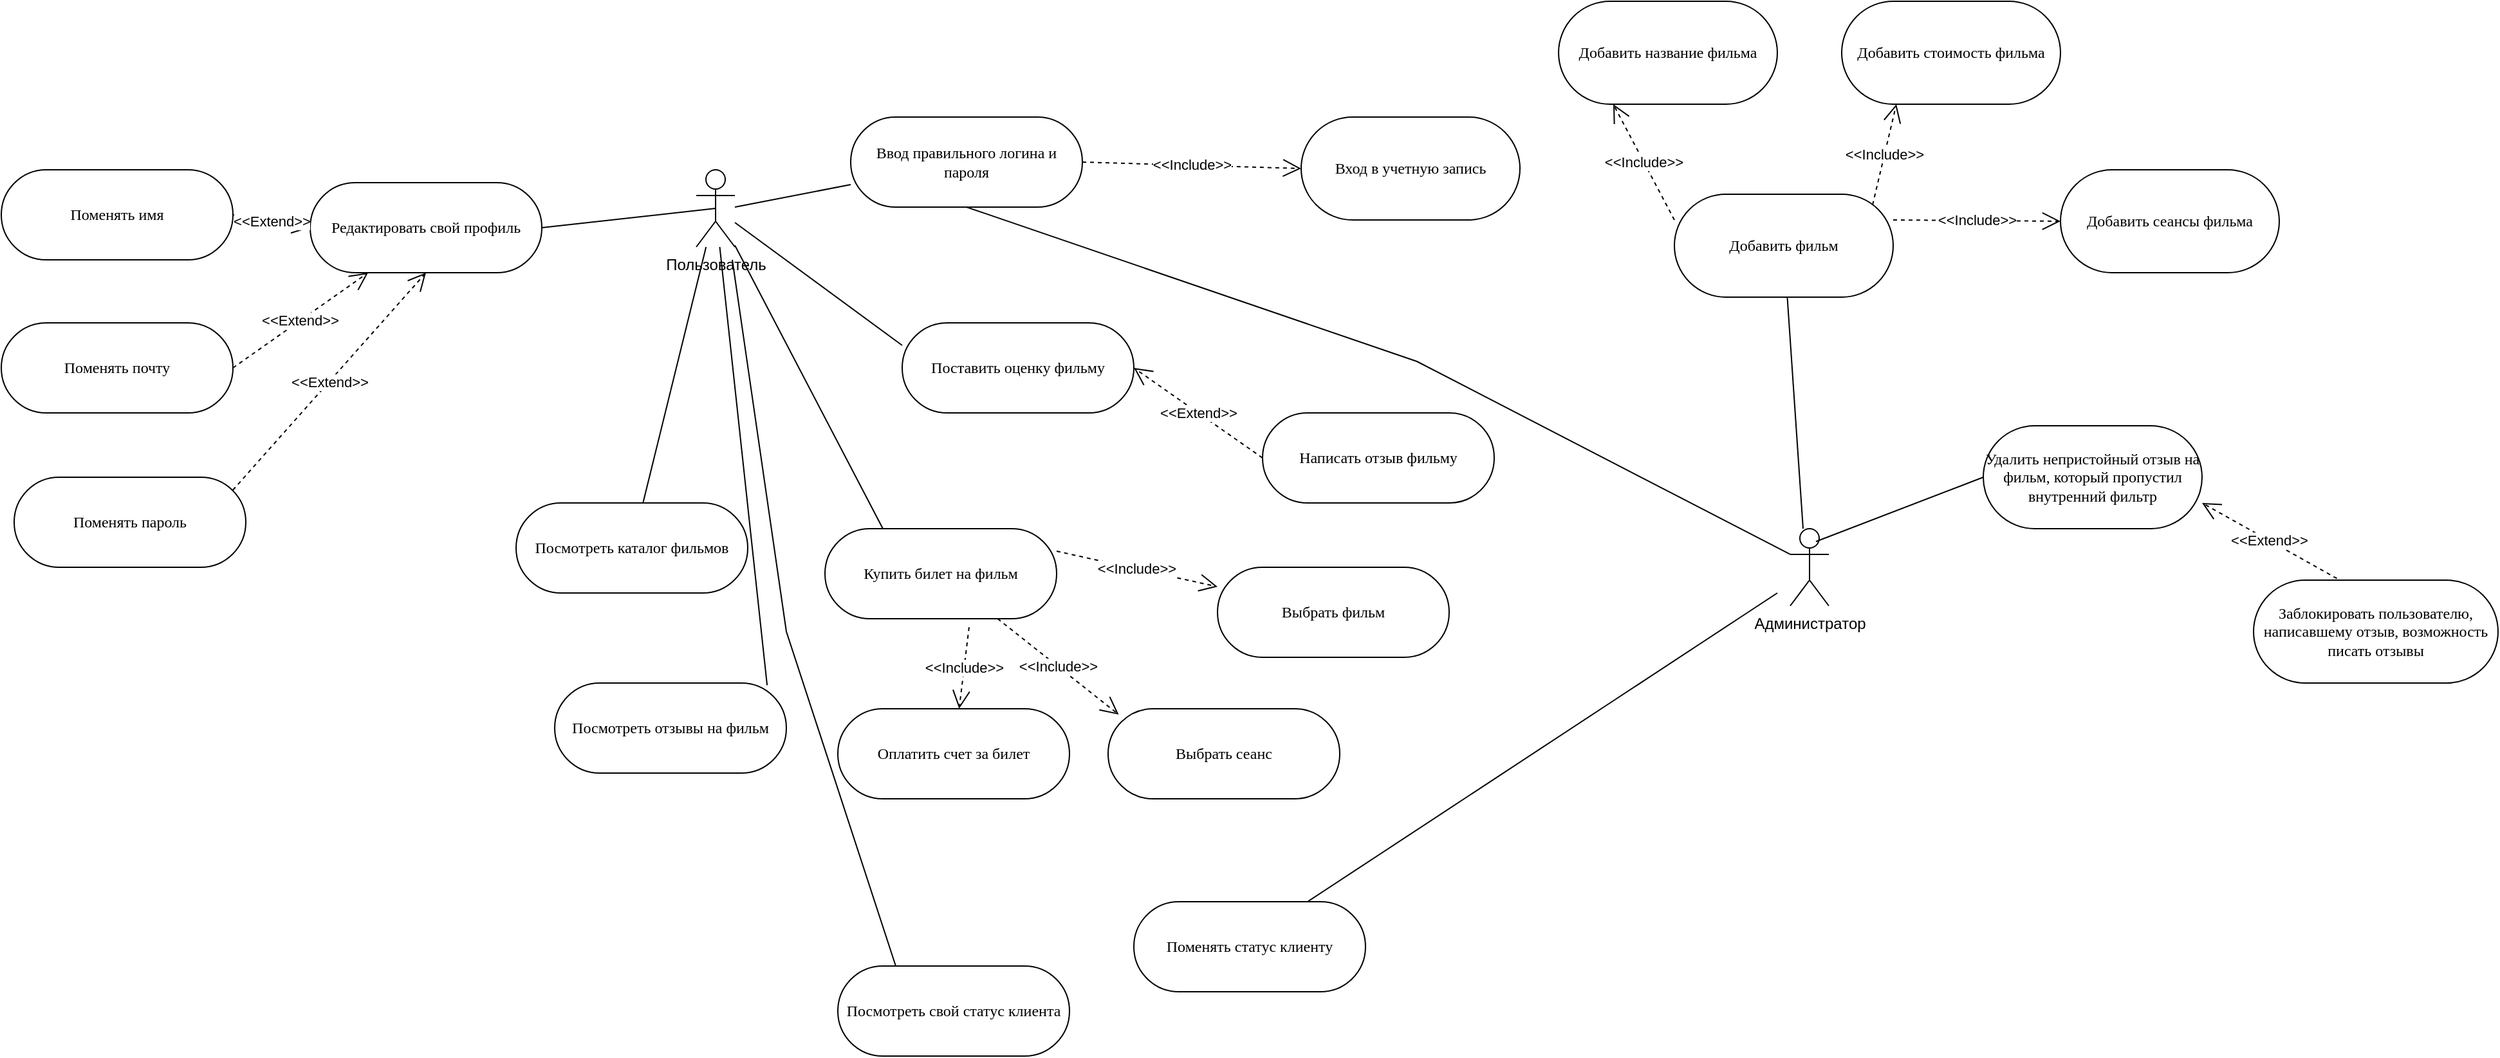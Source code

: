 <mxfile version="24.0.2" type="github">
  <diagram name="Page-1" id="0783ab3e-0a74-02c8-0abd-f7b4e66b4bec">
    <mxGraphModel dx="2610" dy="-32" grid="1" gridSize="10" guides="1" tooltips="1" connect="1" arrows="1" fold="1" page="1" pageScale="1" pageWidth="850" pageHeight="1100" background="none" math="0" shadow="0">
      <root>
        <mxCell id="0" />
        <mxCell id="1" parent="0" />
        <mxCell id="gXNQpkiOnZ2-3wOrajNW-1" value="Пользователь" style="shape=umlActor;verticalLabelPosition=bottom;verticalAlign=top;html=1;" parent="1" vertex="1">
          <mxGeometry x="-160" y="1241" width="30" height="60" as="geometry" />
        </mxCell>
        <mxCell id="gXNQpkiOnZ2-3wOrajNW-2" value="Ввод правильного логина и пароля" style="rounded=1;whiteSpace=wrap;html=1;shadow=0;comic=0;labelBackgroundColor=none;strokeWidth=1;fontFamily=Verdana;fontSize=12;align=center;arcSize=50;" parent="1" vertex="1">
          <mxGeometry x="-40" y="1200" width="180" height="70" as="geometry" />
        </mxCell>
        <mxCell id="gXNQpkiOnZ2-3wOrajNW-5" value="&amp;lt;&amp;lt;Include&amp;gt;&amp;gt;" style="endArrow=open;endSize=12;dashed=1;html=1;rounded=0;exitX=1;exitY=0.5;exitDx=0;exitDy=0;entryX=0;entryY=0.5;entryDx=0;entryDy=0;" parent="1" source="gXNQpkiOnZ2-3wOrajNW-2" target="gXNQpkiOnZ2-3wOrajNW-6" edge="1">
          <mxGeometry width="160" relative="1" as="geometry">
            <mxPoint x="345" y="1220" as="sourcePoint" />
            <mxPoint x="490" y="1240" as="targetPoint" />
          </mxGeometry>
        </mxCell>
        <mxCell id="gXNQpkiOnZ2-3wOrajNW-6" value="Вход в учетную запись" style="rounded=1;whiteSpace=wrap;html=1;shadow=0;comic=0;labelBackgroundColor=none;strokeWidth=1;fontFamily=Verdana;fontSize=12;align=center;arcSize=50;" parent="1" vertex="1">
          <mxGeometry x="310" y="1200" width="170" height="80" as="geometry" />
        </mxCell>
        <mxCell id="gXNQpkiOnZ2-3wOrajNW-11" value="Поставить оценку фильму" style="rounded=1;whiteSpace=wrap;html=1;shadow=0;comic=0;labelBackgroundColor=none;strokeWidth=1;fontFamily=Verdana;fontSize=12;align=center;arcSize=50;" parent="1" vertex="1">
          <mxGeometry y="1360" width="180" height="70" as="geometry" />
        </mxCell>
        <mxCell id="gXNQpkiOnZ2-3wOrajNW-12" value="Написать отзыв фильму" style="rounded=1;whiteSpace=wrap;html=1;shadow=0;comic=0;labelBackgroundColor=none;strokeWidth=1;fontFamily=Verdana;fontSize=12;align=center;arcSize=50;" parent="1" vertex="1">
          <mxGeometry x="280" y="1430" width="180" height="70" as="geometry" />
        </mxCell>
        <mxCell id="gXNQpkiOnZ2-3wOrajNW-15" value="&amp;lt;&amp;lt;Extend&amp;gt;&amp;gt;" style="endArrow=open;endSize=12;dashed=1;html=1;rounded=0;exitX=0;exitY=0.5;exitDx=0;exitDy=0;entryX=1;entryY=0.5;entryDx=0;entryDy=0;" parent="1" source="gXNQpkiOnZ2-3wOrajNW-12" target="gXNQpkiOnZ2-3wOrajNW-11" edge="1">
          <mxGeometry width="160" relative="1" as="geometry">
            <mxPoint x="190" y="1450" as="sourcePoint" />
            <mxPoint x="260" y="1590" as="targetPoint" />
          </mxGeometry>
        </mxCell>
        <mxCell id="gXNQpkiOnZ2-3wOrajNW-18" value="" style="endArrow=none;html=1;rounded=0;entryX=0;entryY=0.25;entryDx=0;entryDy=0;" parent="1" source="gXNQpkiOnZ2-3wOrajNW-1" target="gXNQpkiOnZ2-3wOrajNW-11" edge="1">
          <mxGeometry width="50" height="50" relative="1" as="geometry">
            <mxPoint x="420" y="1490" as="sourcePoint" />
            <mxPoint x="470" y="1440" as="targetPoint" />
          </mxGeometry>
        </mxCell>
        <mxCell id="gXNQpkiOnZ2-3wOrajNW-19" value="" style="endArrow=none;html=1;rounded=0;entryX=0;entryY=0.75;entryDx=0;entryDy=0;" parent="1" target="gXNQpkiOnZ2-3wOrajNW-2" edge="1">
          <mxGeometry width="50" height="50" relative="1" as="geometry">
            <mxPoint x="-130" y="1270" as="sourcePoint" />
            <mxPoint x="10" y="1458" as="targetPoint" />
          </mxGeometry>
        </mxCell>
        <mxCell id="gXNQpkiOnZ2-3wOrajNW-23" value="Купить билет на фильм" style="rounded=1;whiteSpace=wrap;html=1;shadow=0;comic=0;labelBackgroundColor=none;strokeWidth=1;fontFamily=Verdana;fontSize=12;align=center;arcSize=50;" parent="1" vertex="1">
          <mxGeometry x="-60" y="1520" width="180" height="70" as="geometry" />
        </mxCell>
        <mxCell id="gXNQpkiOnZ2-3wOrajNW-24" value="Выбрать фильм" style="rounded=1;whiteSpace=wrap;html=1;shadow=0;comic=0;labelBackgroundColor=none;strokeWidth=1;fontFamily=Verdana;fontSize=12;align=center;arcSize=50;" parent="1" vertex="1">
          <mxGeometry x="245" y="1550" width="180" height="70" as="geometry" />
        </mxCell>
        <mxCell id="gXNQpkiOnZ2-3wOrajNW-25" value="Выбрать сеанс" style="rounded=1;whiteSpace=wrap;html=1;shadow=0;comic=0;labelBackgroundColor=none;strokeWidth=1;fontFamily=Verdana;fontSize=12;align=center;arcSize=50;" parent="1" vertex="1">
          <mxGeometry x="160" y="1660" width="180" height="70" as="geometry" />
        </mxCell>
        <mxCell id="gXNQpkiOnZ2-3wOrajNW-26" value="&amp;lt;&amp;lt;Include&amp;gt;&amp;gt;" style="endArrow=open;endSize=12;dashed=1;html=1;rounded=0;exitX=1;exitY=0.25;exitDx=0;exitDy=0;" parent="1" source="gXNQpkiOnZ2-3wOrajNW-23" target="gXNQpkiOnZ2-3wOrajNW-24" edge="1">
          <mxGeometry width="160" relative="1" as="geometry">
            <mxPoint x="150" y="1245" as="sourcePoint" />
            <mxPoint x="320" y="1250" as="targetPoint" />
          </mxGeometry>
        </mxCell>
        <mxCell id="gXNQpkiOnZ2-3wOrajNW-27" value="&amp;lt;&amp;lt;Include&amp;gt;&amp;gt;" style="endArrow=open;endSize=12;dashed=1;html=1;rounded=0;entryX=0.046;entryY=0.065;entryDx=0;entryDy=0;entryPerimeter=0;" parent="1" source="gXNQpkiOnZ2-3wOrajNW-23" target="gXNQpkiOnZ2-3wOrajNW-25" edge="1">
          <mxGeometry width="160" relative="1" as="geometry">
            <mxPoint x="130" y="1548" as="sourcePoint" />
            <mxPoint x="170" y="1559" as="targetPoint" />
            <Array as="points" />
          </mxGeometry>
        </mxCell>
        <mxCell id="gXNQpkiOnZ2-3wOrajNW-28" value="Оплатить счет за билет" style="rounded=1;whiteSpace=wrap;html=1;shadow=0;comic=0;labelBackgroundColor=none;strokeWidth=1;fontFamily=Verdana;fontSize=12;align=center;arcSize=50;" parent="1" vertex="1">
          <mxGeometry x="-50" y="1660" width="180" height="70" as="geometry" />
        </mxCell>
        <mxCell id="gXNQpkiOnZ2-3wOrajNW-29" value="&amp;lt;&amp;lt;Include&amp;gt;&amp;gt;" style="endArrow=open;endSize=12;dashed=1;html=1;rounded=0;exitX=0.622;exitY=1.094;exitDx=0;exitDy=0;exitPerimeter=0;" parent="1" source="gXNQpkiOnZ2-3wOrajNW-23" target="gXNQpkiOnZ2-3wOrajNW-28" edge="1">
          <mxGeometry width="160" relative="1" as="geometry">
            <mxPoint x="84" y="1600" as="sourcePoint" />
            <mxPoint x="178" y="1675" as="targetPoint" />
            <Array as="points" />
          </mxGeometry>
        </mxCell>
        <mxCell id="gXNQpkiOnZ2-3wOrajNW-30" value="" style="endArrow=none;html=1;rounded=0;entryX=0.25;entryY=0;entryDx=0;entryDy=0;" parent="1" source="gXNQpkiOnZ2-3wOrajNW-1" target="gXNQpkiOnZ2-3wOrajNW-23" edge="1">
          <mxGeometry width="50" height="50" relative="1" as="geometry">
            <mxPoint x="-120" y="1292" as="sourcePoint" />
            <mxPoint x="10" y="1388" as="targetPoint" />
          </mxGeometry>
        </mxCell>
        <mxCell id="gXNQpkiOnZ2-3wOrajNW-31" value="Посмотреть каталог фильмов" style="rounded=1;whiteSpace=wrap;html=1;shadow=0;comic=0;labelBackgroundColor=none;strokeWidth=1;fontFamily=Verdana;fontSize=12;align=center;arcSize=50;" parent="1" vertex="1">
          <mxGeometry x="-300" y="1500" width="180" height="70" as="geometry" />
        </mxCell>
        <mxCell id="gXNQpkiOnZ2-3wOrajNW-32" value="Посмотреть отзывы на фильм" style="rounded=1;whiteSpace=wrap;html=1;shadow=0;comic=0;labelBackgroundColor=none;strokeWidth=1;fontFamily=Verdana;fontSize=12;align=center;arcSize=50;" parent="1" vertex="1">
          <mxGeometry x="-270" y="1640" width="180" height="70" as="geometry" />
        </mxCell>
        <mxCell id="gXNQpkiOnZ2-3wOrajNW-33" value="" style="endArrow=none;html=1;rounded=0;entryX=0.917;entryY=0.024;entryDx=0;entryDy=0;entryPerimeter=0;" parent="1" source="gXNQpkiOnZ2-3wOrajNW-1" target="gXNQpkiOnZ2-3wOrajNW-32" edge="1">
          <mxGeometry width="50" height="50" relative="1" as="geometry">
            <mxPoint x="-120" y="1310" as="sourcePoint" />
            <mxPoint x="-5" y="1530" as="targetPoint" />
          </mxGeometry>
        </mxCell>
        <mxCell id="gXNQpkiOnZ2-3wOrajNW-34" value="" style="endArrow=none;html=1;rounded=0;" parent="1" source="gXNQpkiOnZ2-3wOrajNW-1" target="gXNQpkiOnZ2-3wOrajNW-31" edge="1">
          <mxGeometry width="50" height="50" relative="1" as="geometry">
            <mxPoint x="-110" y="1320" as="sourcePoint" />
            <mxPoint x="5" y="1540" as="targetPoint" />
          </mxGeometry>
        </mxCell>
        <mxCell id="gXNQpkiOnZ2-3wOrajNW-35" value="Администратор" style="shape=umlActor;verticalLabelPosition=bottom;verticalAlign=top;html=1;" parent="1" vertex="1">
          <mxGeometry x="690" y="1520" width="30" height="60" as="geometry" />
        </mxCell>
        <mxCell id="gXNQpkiOnZ2-3wOrajNW-37" value="Добавить фильм" style="rounded=1;whiteSpace=wrap;html=1;shadow=0;comic=0;labelBackgroundColor=none;strokeWidth=1;fontFamily=Verdana;fontSize=12;align=center;arcSize=50;" parent="1" vertex="1">
          <mxGeometry x="600" y="1260" width="170" height="80" as="geometry" />
        </mxCell>
        <mxCell id="gXNQpkiOnZ2-3wOrajNW-38" value="" style="endArrow=none;html=1;rounded=0;entryX=0.5;entryY=1;entryDx=0;entryDy=0;exitX=0;exitY=0.333;exitDx=0;exitDy=0;exitPerimeter=0;" parent="1" source="gXNQpkiOnZ2-3wOrajNW-35" target="gXNQpkiOnZ2-3wOrajNW-2" edge="1">
          <mxGeometry width="50" height="50" relative="1" as="geometry">
            <mxPoint x="-120" y="1280" as="sourcePoint" />
            <mxPoint x="-30" y="1263" as="targetPoint" />
            <Array as="points">
              <mxPoint x="400" y="1390" />
            </Array>
          </mxGeometry>
        </mxCell>
        <mxCell id="gXNQpkiOnZ2-3wOrajNW-39" value="Добавить название фильма" style="rounded=1;whiteSpace=wrap;html=1;shadow=0;comic=0;labelBackgroundColor=none;strokeWidth=1;fontFamily=Verdana;fontSize=12;align=center;arcSize=50;" parent="1" vertex="1">
          <mxGeometry x="510" y="1110" width="170" height="80" as="geometry" />
        </mxCell>
        <mxCell id="gXNQpkiOnZ2-3wOrajNW-40" value="Добавить стоимость фильма" style="rounded=1;whiteSpace=wrap;html=1;shadow=0;comic=0;labelBackgroundColor=none;strokeWidth=1;fontFamily=Verdana;fontSize=12;align=center;arcSize=50;" parent="1" vertex="1">
          <mxGeometry x="730" y="1110" width="170" height="80" as="geometry" />
        </mxCell>
        <mxCell id="gXNQpkiOnZ2-3wOrajNW-41" value="Добавить сеансы фильма" style="rounded=1;whiteSpace=wrap;html=1;shadow=0;comic=0;labelBackgroundColor=none;strokeWidth=1;fontFamily=Verdana;fontSize=12;align=center;arcSize=50;" parent="1" vertex="1">
          <mxGeometry x="900" y="1241" width="170" height="80" as="geometry" />
        </mxCell>
        <mxCell id="gXNQpkiOnZ2-3wOrajNW-42" value="&amp;lt;&amp;lt;Include&amp;gt;&amp;gt;" style="endArrow=open;endSize=12;dashed=1;html=1;rounded=0;exitX=0;exitY=0.25;exitDx=0;exitDy=0;entryX=0.25;entryY=1;entryDx=0;entryDy=0;" parent="1" source="gXNQpkiOnZ2-3wOrajNW-37" target="gXNQpkiOnZ2-3wOrajNW-39" edge="1">
          <mxGeometry width="160" relative="1" as="geometry">
            <mxPoint x="410" y="1301" as="sourcePoint" />
            <mxPoint x="580" y="1306" as="targetPoint" />
          </mxGeometry>
        </mxCell>
        <mxCell id="gXNQpkiOnZ2-3wOrajNW-43" value="&amp;lt;&amp;lt;Include&amp;gt;&amp;gt;" style="endArrow=open;endSize=12;dashed=1;html=1;rounded=0;exitX=0.906;exitY=0.103;exitDx=0;exitDy=0;entryX=0.25;entryY=1;entryDx=0;entryDy=0;exitPerimeter=0;" parent="1" source="gXNQpkiOnZ2-3wOrajNW-37" target="gXNQpkiOnZ2-3wOrajNW-40" edge="1">
          <mxGeometry width="160" relative="1" as="geometry">
            <mxPoint x="580" y="1240" as="sourcePoint" />
            <mxPoint x="563" y="1200" as="targetPoint" />
            <Array as="points" />
          </mxGeometry>
        </mxCell>
        <mxCell id="gXNQpkiOnZ2-3wOrajNW-44" value="&amp;lt;&amp;lt;Include&amp;gt;&amp;gt;" style="endArrow=open;endSize=12;dashed=1;html=1;rounded=0;exitX=1;exitY=0.25;exitDx=0;exitDy=0;entryX=0;entryY=0.5;entryDx=0;entryDy=0;" parent="1" source="gXNQpkiOnZ2-3wOrajNW-37" target="gXNQpkiOnZ2-3wOrajNW-41" edge="1">
          <mxGeometry width="160" relative="1" as="geometry">
            <mxPoint x="714" y="1268" as="sourcePoint" />
            <mxPoint x="783" y="1200" as="targetPoint" />
            <Array as="points" />
          </mxGeometry>
        </mxCell>
        <mxCell id="gXNQpkiOnZ2-3wOrajNW-45" value="" style="endArrow=none;html=1;rounded=0;" parent="1" source="gXNQpkiOnZ2-3wOrajNW-37" edge="1">
          <mxGeometry width="50" height="50" relative="1" as="geometry">
            <mxPoint x="800" y="1334" as="sourcePoint" />
            <mxPoint x="700" y="1520" as="targetPoint" />
          </mxGeometry>
        </mxCell>
        <mxCell id="gXNQpkiOnZ2-3wOrajNW-46" value="Удалить непристойный отзыв на фильм, который пропустил внутренний фильтр" style="rounded=1;whiteSpace=wrap;html=1;shadow=0;comic=0;labelBackgroundColor=none;strokeWidth=1;fontFamily=Verdana;fontSize=12;align=center;arcSize=50;" parent="1" vertex="1">
          <mxGeometry x="840" y="1440" width="170" height="80" as="geometry" />
        </mxCell>
        <mxCell id="gXNQpkiOnZ2-3wOrajNW-47" value="" style="endArrow=none;html=1;rounded=0;exitX=0;exitY=0.5;exitDx=0;exitDy=0;" parent="1" source="gXNQpkiOnZ2-3wOrajNW-46" edge="1">
          <mxGeometry width="50" height="50" relative="1" as="geometry">
            <mxPoint x="698" y="1350" as="sourcePoint" />
            <mxPoint x="710" y="1530" as="targetPoint" />
          </mxGeometry>
        </mxCell>
        <mxCell id="gXNQpkiOnZ2-3wOrajNW-48" value="Заблокировать пользователю, написавшему отзыв, возможность писать отзывы" style="rounded=1;whiteSpace=wrap;html=1;shadow=0;comic=0;labelBackgroundColor=none;strokeWidth=1;fontFamily=Verdana;fontSize=12;align=center;arcSize=50;" parent="1" vertex="1">
          <mxGeometry x="1050" y="1560" width="190" height="80" as="geometry" />
        </mxCell>
        <mxCell id="gXNQpkiOnZ2-3wOrajNW-49" value="&amp;lt;&amp;lt;Extend&amp;gt;&amp;gt;" style="endArrow=open;endSize=12;dashed=1;html=1;rounded=0;entryX=1;entryY=0.75;entryDx=0;entryDy=0;exitX=0.341;exitY=-0.016;exitDx=0;exitDy=0;exitPerimeter=0;" parent="1" source="gXNQpkiOnZ2-3wOrajNW-48" target="gXNQpkiOnZ2-3wOrajNW-46" edge="1">
          <mxGeometry width="160" relative="1" as="geometry">
            <mxPoint x="1110" y="1540" as="sourcePoint" />
            <mxPoint x="1010" y="1480" as="targetPoint" />
          </mxGeometry>
        </mxCell>
        <mxCell id="nQvtUVdUe-XbGL-Weh8b-1" value="Посмотреть свой статус клиента" style="rounded=1;whiteSpace=wrap;html=1;shadow=0;comic=0;labelBackgroundColor=none;strokeWidth=1;fontFamily=Verdana;fontSize=12;align=center;arcSize=50;" vertex="1" parent="1">
          <mxGeometry x="-50" y="1860" width="180" height="70" as="geometry" />
        </mxCell>
        <mxCell id="nQvtUVdUe-XbGL-Weh8b-2" value="" style="endArrow=none;html=1;rounded=0;entryX=0.25;entryY=0;entryDx=0;entryDy=0;" edge="1" parent="1" target="nQvtUVdUe-XbGL-Weh8b-1">
          <mxGeometry width="50" height="50" relative="1" as="geometry">
            <mxPoint x="-132" y="1311" as="sourcePoint" />
            <mxPoint x="-95" y="1652" as="targetPoint" />
            <Array as="points">
              <mxPoint x="-90" y="1600" />
            </Array>
          </mxGeometry>
        </mxCell>
        <mxCell id="nQvtUVdUe-XbGL-Weh8b-3" value="Поменять статус клиенту" style="rounded=1;whiteSpace=wrap;html=1;shadow=0;comic=0;labelBackgroundColor=none;strokeWidth=1;fontFamily=Verdana;fontSize=12;align=center;arcSize=50;" vertex="1" parent="1">
          <mxGeometry x="180" y="1810" width="180" height="70" as="geometry" />
        </mxCell>
        <mxCell id="nQvtUVdUe-XbGL-Weh8b-4" value="" style="endArrow=none;html=1;rounded=0;exitX=0.75;exitY=0;exitDx=0;exitDy=0;" edge="1" parent="1" source="nQvtUVdUe-XbGL-Weh8b-3">
          <mxGeometry width="50" height="50" relative="1" as="geometry">
            <mxPoint x="850" y="1490" as="sourcePoint" />
            <mxPoint x="680" y="1570" as="targetPoint" />
          </mxGeometry>
        </mxCell>
        <mxCell id="nQvtUVdUe-XbGL-Weh8b-5" value="Редактировать свой профиль" style="rounded=1;whiteSpace=wrap;html=1;shadow=0;comic=0;labelBackgroundColor=none;strokeWidth=1;fontFamily=Verdana;fontSize=12;align=center;arcSize=50;" vertex="1" parent="1">
          <mxGeometry x="-460" y="1251" width="180" height="70" as="geometry" />
        </mxCell>
        <mxCell id="nQvtUVdUe-XbGL-Weh8b-6" value="" style="endArrow=none;html=1;rounded=0;exitX=1;exitY=0.5;exitDx=0;exitDy=0;entryX=0.5;entryY=0.5;entryDx=0;entryDy=0;entryPerimeter=0;" edge="1" parent="1" source="nQvtUVdUe-XbGL-Weh8b-5" target="gXNQpkiOnZ2-3wOrajNW-1">
          <mxGeometry width="50" height="50" relative="1" as="geometry">
            <mxPoint x="170" y="1490" as="sourcePoint" />
            <mxPoint x="220" y="1440" as="targetPoint" />
          </mxGeometry>
        </mxCell>
        <mxCell id="nQvtUVdUe-XbGL-Weh8b-7" value="Поменять имя" style="rounded=1;whiteSpace=wrap;html=1;shadow=0;comic=0;labelBackgroundColor=none;strokeWidth=1;fontFamily=Verdana;fontSize=12;align=center;arcSize=50;" vertex="1" parent="1">
          <mxGeometry x="-700" y="1241" width="180" height="70" as="geometry" />
        </mxCell>
        <mxCell id="nQvtUVdUe-XbGL-Weh8b-8" value="Поменять почту" style="rounded=1;whiteSpace=wrap;html=1;shadow=0;comic=0;labelBackgroundColor=none;strokeWidth=1;fontFamily=Verdana;fontSize=12;align=center;arcSize=50;" vertex="1" parent="1">
          <mxGeometry x="-700" y="1360" width="180" height="70" as="geometry" />
        </mxCell>
        <mxCell id="nQvtUVdUe-XbGL-Weh8b-9" value="Поменять пароль" style="rounded=1;whiteSpace=wrap;html=1;shadow=0;comic=0;labelBackgroundColor=none;strokeWidth=1;fontFamily=Verdana;fontSize=12;align=center;arcSize=50;" vertex="1" parent="1">
          <mxGeometry x="-690" y="1480" width="180" height="70" as="geometry" />
        </mxCell>
        <mxCell id="nQvtUVdUe-XbGL-Weh8b-11" value="&amp;lt;&amp;lt;Extend&amp;gt;&amp;gt;" style="endArrow=open;endSize=12;dashed=1;html=1;rounded=0;exitX=0.944;exitY=0.143;exitDx=0;exitDy=0;entryX=0.5;entryY=1;entryDx=0;entryDy=0;exitPerimeter=0;" edge="1" parent="1" source="nQvtUVdUe-XbGL-Weh8b-9" target="nQvtUVdUe-XbGL-Weh8b-5">
          <mxGeometry width="160" relative="1" as="geometry">
            <mxPoint x="290" y="1475" as="sourcePoint" />
            <mxPoint x="190" y="1405" as="targetPoint" />
            <Array as="points" />
          </mxGeometry>
        </mxCell>
        <mxCell id="nQvtUVdUe-XbGL-Weh8b-12" value="&amp;lt;&amp;lt;Extend&amp;gt;&amp;gt;" style="endArrow=open;endSize=12;dashed=1;html=1;rounded=0;exitX=1;exitY=0.5;exitDx=0;exitDy=0;entryX=0.25;entryY=1;entryDx=0;entryDy=0;" edge="1" parent="1" source="nQvtUVdUe-XbGL-Weh8b-8" target="nQvtUVdUe-XbGL-Weh8b-5">
          <mxGeometry width="160" relative="1" as="geometry">
            <mxPoint x="-500" y="1490" as="sourcePoint" />
            <mxPoint x="-360" y="1331" as="targetPoint" />
            <Array as="points" />
          </mxGeometry>
        </mxCell>
        <mxCell id="nQvtUVdUe-XbGL-Weh8b-13" value="&amp;lt;&amp;lt;Extend&amp;gt;&amp;gt;" style="endArrow=open;endSize=12;dashed=1;html=1;rounded=0;exitX=1;exitY=0.5;exitDx=0;exitDy=0;entryX=0;entryY=0.5;entryDx=0;entryDy=0;" edge="1" parent="1" source="nQvtUVdUe-XbGL-Weh8b-7" target="nQvtUVdUe-XbGL-Weh8b-5">
          <mxGeometry width="160" relative="1" as="geometry">
            <mxPoint x="-510" y="1405" as="sourcePoint" />
            <mxPoint x="-405" y="1331" as="targetPoint" />
            <Array as="points" />
          </mxGeometry>
        </mxCell>
      </root>
    </mxGraphModel>
  </diagram>
</mxfile>
